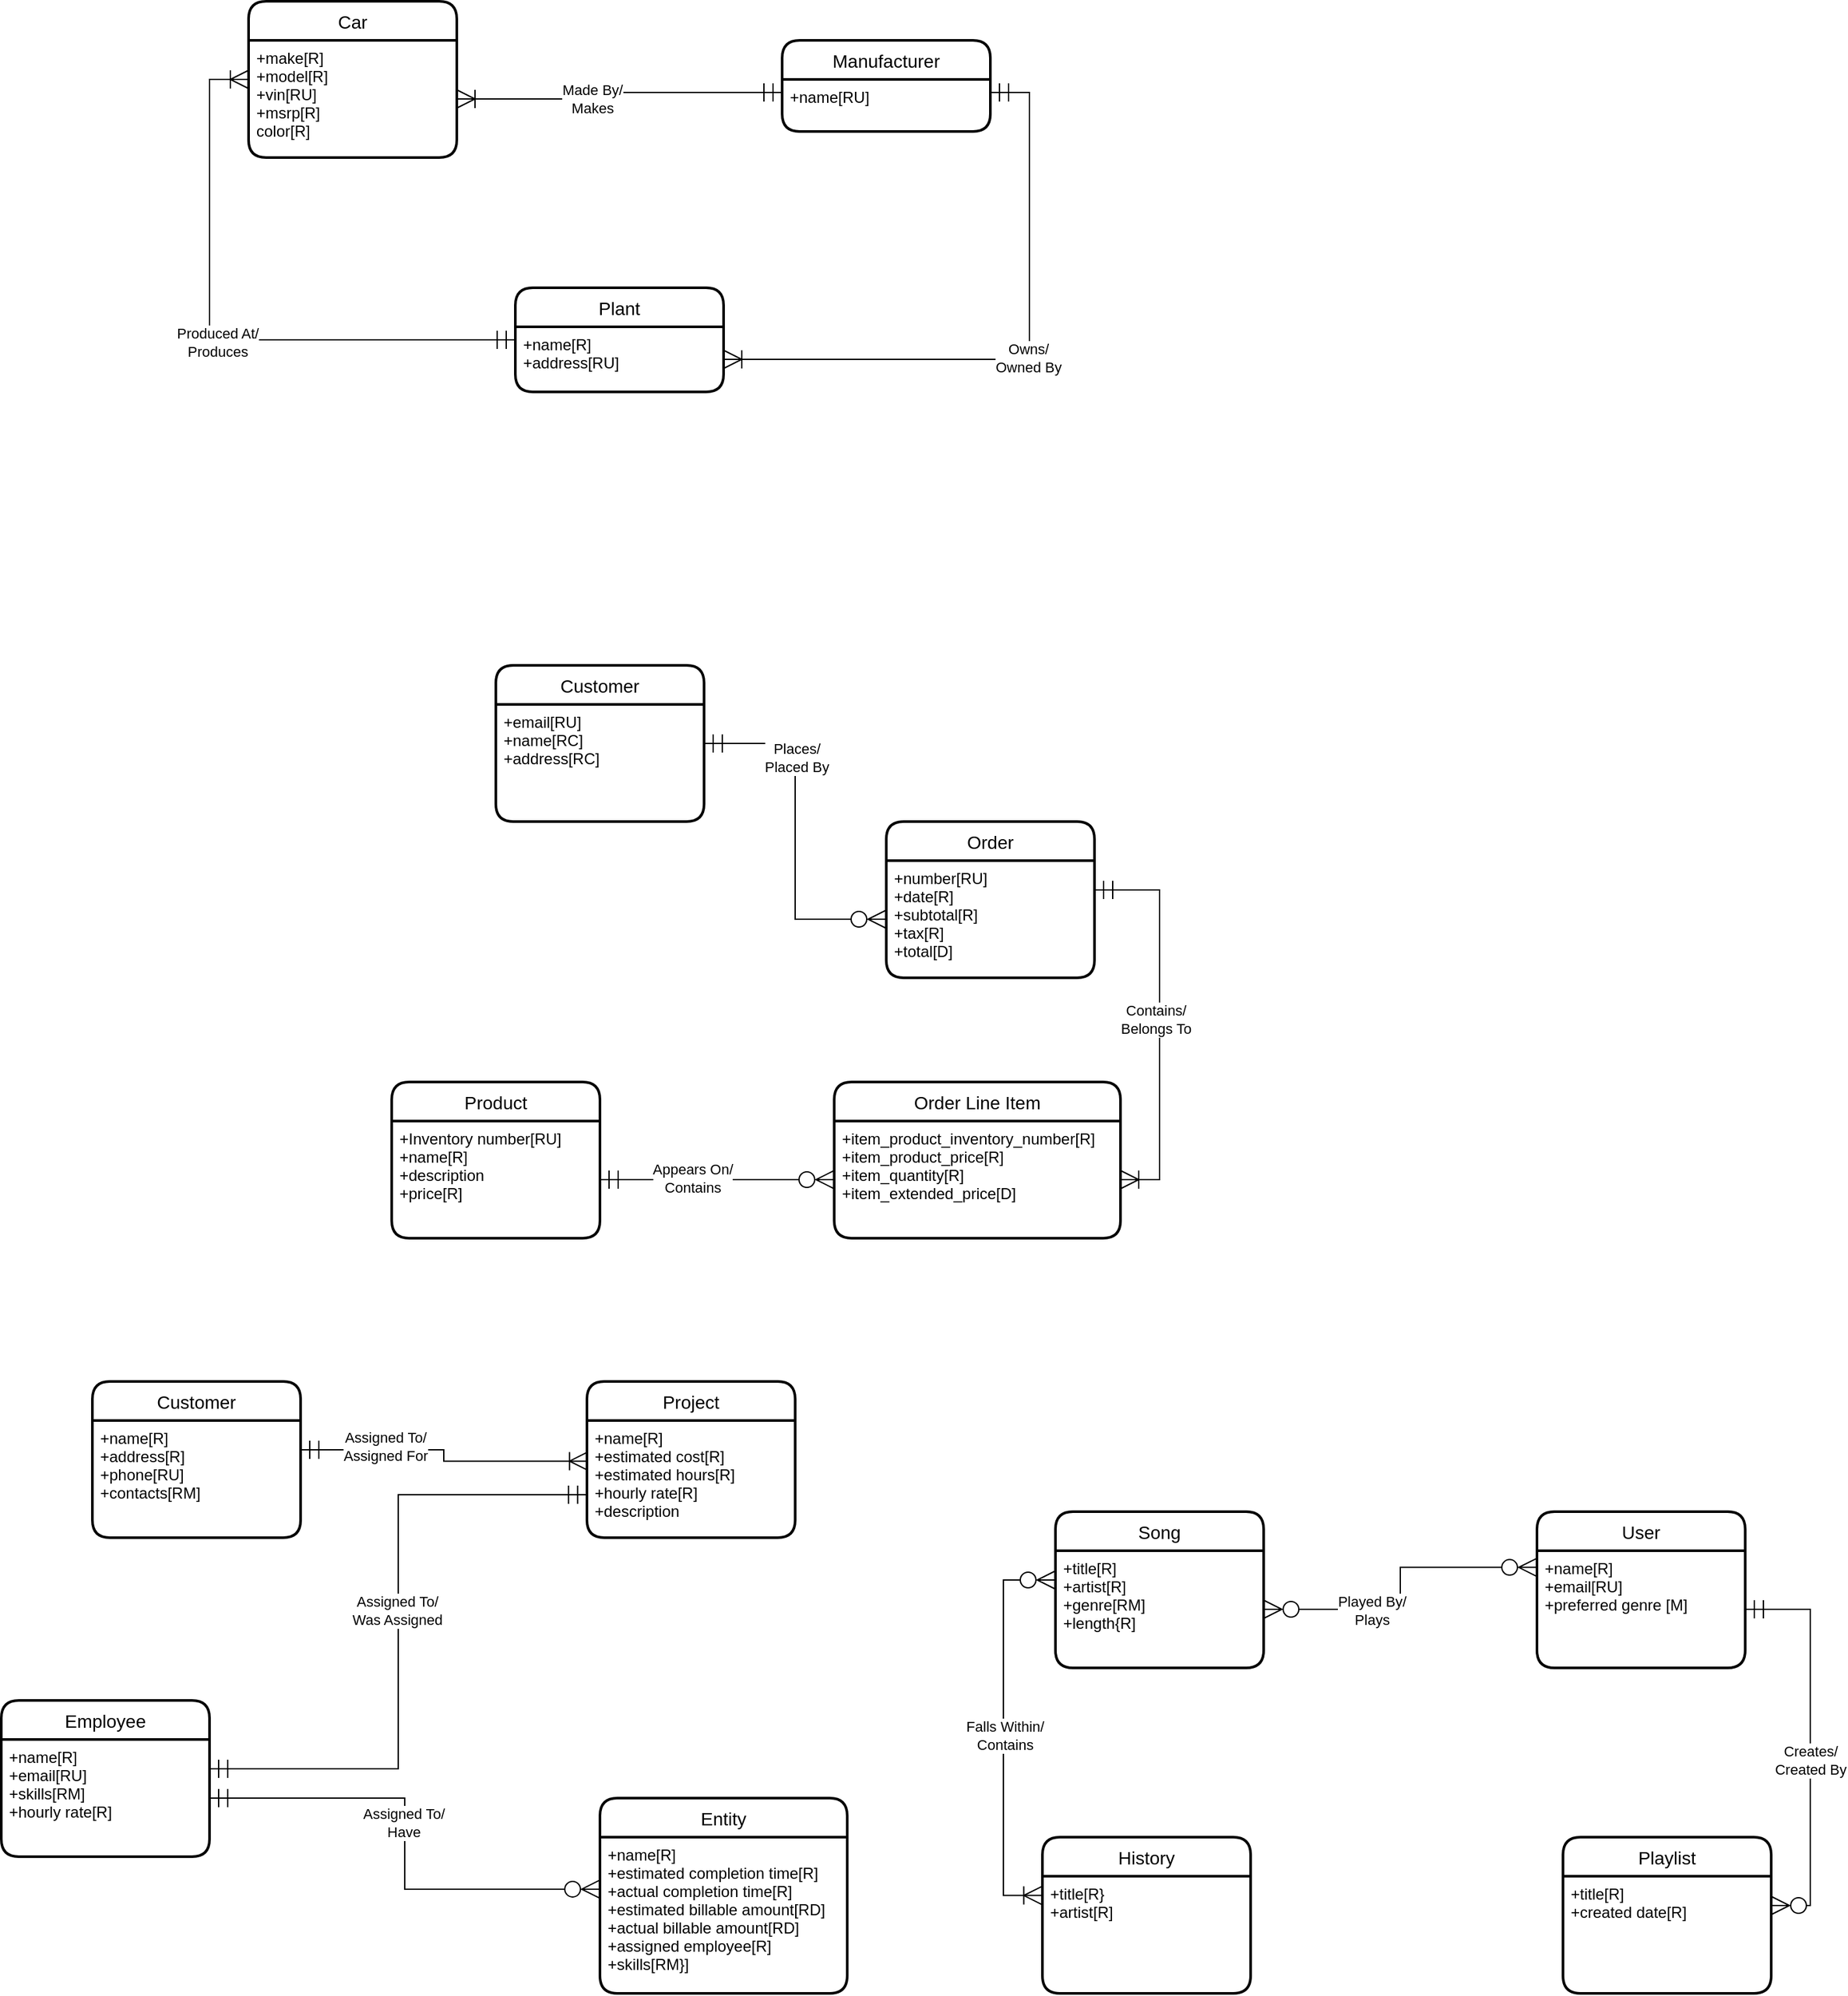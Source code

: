 <mxfile version="20.3.0" type="device" pages="2"><diagram id="OWESX_9ayZpKspptct3L" name="Page-1"><mxGraphModel dx="1886" dy="1736" grid="1" gridSize="10" guides="1" tooltips="1" connect="1" arrows="1" fold="1" page="1" pageScale="1" pageWidth="850" pageHeight="1100" math="0" shadow="0"><root><mxCell id="0"/><mxCell id="1" parent="0"/><mxCell id="CxaC5l-4SRMEqkIMo2Sy-1" value="Song" style="swimlane;childLayout=stackLayout;horizontal=1;startSize=30;horizontalStack=0;rounded=1;fontSize=14;fontStyle=0;strokeWidth=2;resizeParent=0;resizeLast=1;shadow=0;dashed=0;align=center;" parent="1" vertex="1"><mxGeometry x="-10" y="130" width="160" height="120" as="geometry"/></mxCell><mxCell id="CxaC5l-4SRMEqkIMo2Sy-2" value="+title[R]&#10;+artist[R]&#10;+genre[RM]&#10;+length{R]" style="align=left;strokeColor=none;fillColor=none;spacingLeft=4;fontSize=12;verticalAlign=top;resizable=0;rotatable=0;part=1;" parent="CxaC5l-4SRMEqkIMo2Sy-1" vertex="1"><mxGeometry y="30" width="160" height="90" as="geometry"/></mxCell><mxCell id="CxaC5l-4SRMEqkIMo2Sy-3" value="User" style="swimlane;childLayout=stackLayout;horizontal=1;startSize=30;horizontalStack=0;rounded=1;fontSize=14;fontStyle=0;strokeWidth=2;resizeParent=0;resizeLast=1;shadow=0;dashed=0;align=center;" parent="1" vertex="1"><mxGeometry x="360" y="130" width="160" height="120" as="geometry"/></mxCell><mxCell id="CxaC5l-4SRMEqkIMo2Sy-4" value="+name[R]&#10;+email[RU]&#10;+preferred genre [M]&#10;" style="align=left;strokeColor=none;fillColor=none;spacingLeft=4;fontSize=12;verticalAlign=top;resizable=0;rotatable=0;part=1;" parent="CxaC5l-4SRMEqkIMo2Sy-3" vertex="1"><mxGeometry y="30" width="160" height="90" as="geometry"/></mxCell><mxCell id="CxaC5l-4SRMEqkIMo2Sy-7" value="History" style="swimlane;childLayout=stackLayout;horizontal=1;startSize=30;horizontalStack=0;rounded=1;fontSize=14;fontStyle=0;strokeWidth=2;resizeParent=0;resizeLast=1;shadow=0;dashed=0;align=center;" parent="1" vertex="1"><mxGeometry x="-20" y="380" width="160" height="120" as="geometry"/></mxCell><mxCell id="CxaC5l-4SRMEqkIMo2Sy-8" value="+title[R}&#10;+artist[R]" style="align=left;strokeColor=none;fillColor=none;spacingLeft=4;fontSize=12;verticalAlign=top;resizable=0;rotatable=0;part=1;" parent="CxaC5l-4SRMEqkIMo2Sy-7" vertex="1"><mxGeometry y="30" width="160" height="90" as="geometry"/></mxCell><mxCell id="CxaC5l-4SRMEqkIMo2Sy-9" value="Playlist" style="swimlane;childLayout=stackLayout;horizontal=1;startSize=30;horizontalStack=0;rounded=1;fontSize=14;fontStyle=0;strokeWidth=2;resizeParent=0;resizeLast=1;shadow=0;dashed=0;align=center;" parent="1" vertex="1"><mxGeometry x="380" y="380" width="160" height="120" as="geometry"/></mxCell><mxCell id="CxaC5l-4SRMEqkIMo2Sy-10" value="+title[R]&#10;+created date[R]&#10;" style="align=left;strokeColor=none;fillColor=none;spacingLeft=4;fontSize=12;verticalAlign=top;resizable=0;rotatable=0;part=1;" parent="CxaC5l-4SRMEqkIMo2Sy-9" vertex="1"><mxGeometry y="30" width="160" height="90" as="geometry"/></mxCell><mxCell id="CxaC5l-4SRMEqkIMo2Sy-14" style="edgeStyle=orthogonalEdgeStyle;rounded=0;orthogonalLoop=1;jettySize=auto;html=1;exitX=1;exitY=0.5;exitDx=0;exitDy=0;entryX=0;entryY=0.142;entryDx=0;entryDy=0;entryPerimeter=0;startArrow=ERzeroToMany;startFill=0;endArrow=ERzeroToMany;endFill=0;endSize=12;startSize=12;" parent="1" source="CxaC5l-4SRMEqkIMo2Sy-2" target="CxaC5l-4SRMEqkIMo2Sy-4" edge="1"><mxGeometry relative="1" as="geometry"/></mxCell><mxCell id="CxaC5l-4SRMEqkIMo2Sy-15" value="Played By/&lt;br&gt;Plays" style="edgeLabel;html=1;align=center;verticalAlign=middle;resizable=0;points=[];" parent="CxaC5l-4SRMEqkIMo2Sy-14" vertex="1" connectable="0"><mxGeometry x="-0.316" y="-1" relative="1" as="geometry"><mxPoint as="offset"/></mxGeometry></mxCell><mxCell id="CxaC5l-4SRMEqkIMo2Sy-16" style="edgeStyle=orthogonalEdgeStyle;rounded=0;orthogonalLoop=1;jettySize=auto;html=1;exitX=0;exitY=0.25;exitDx=0;exitDy=0;entryX=-0.002;entryY=0.164;entryDx=0;entryDy=0;entryPerimeter=0;startArrow=ERzeroToMany;startFill=0;endArrow=ERoneToMany;endFill=0;startSize=12;endSize=12;" parent="1" source="CxaC5l-4SRMEqkIMo2Sy-2" target="CxaC5l-4SRMEqkIMo2Sy-8" edge="1"><mxGeometry relative="1" as="geometry"/></mxCell><mxCell id="CxaC5l-4SRMEqkIMo2Sy-17" value="Falls Within/&lt;br&gt;Contains" style="edgeLabel;html=1;align=center;verticalAlign=middle;resizable=0;points=[];" parent="CxaC5l-4SRMEqkIMo2Sy-16" vertex="1" connectable="0"><mxGeometry x="0.018" y="1" relative="1" as="geometry"><mxPoint as="offset"/></mxGeometry></mxCell><mxCell id="CxaC5l-4SRMEqkIMo2Sy-18" style="edgeStyle=orthogonalEdgeStyle;rounded=0;orthogonalLoop=1;jettySize=auto;html=1;exitX=1;exitY=0.5;exitDx=0;exitDy=0;entryX=1;entryY=0.25;entryDx=0;entryDy=0;startArrow=ERmandOne;startFill=0;endArrow=ERzeroToMany;endFill=0;startSize=12;endSize=12;" parent="1" source="CxaC5l-4SRMEqkIMo2Sy-4" target="CxaC5l-4SRMEqkIMo2Sy-10" edge="1"><mxGeometry relative="1" as="geometry"/></mxCell><mxCell id="CxaC5l-4SRMEqkIMo2Sy-19" value="Creates/&lt;br&gt;Created By" style="edgeLabel;html=1;align=center;verticalAlign=middle;resizable=0;points=[];" parent="CxaC5l-4SRMEqkIMo2Sy-18" vertex="1" connectable="0"><mxGeometry x="0.078" relative="1" as="geometry"><mxPoint as="offset"/></mxGeometry></mxCell><mxCell id="CxaC5l-4SRMEqkIMo2Sy-30" style="edgeStyle=orthogonalEdgeStyle;rounded=0;orthogonalLoop=1;jettySize=auto;html=1;entryX=0;entryY=0.5;entryDx=0;entryDy=0;startArrow=ERmandOne;startFill=0;endArrow=ERzeroToMany;endFill=0;startSize=12;endSize=12;" parent="1" source="CxaC5l-4SRMEqkIMo2Sy-20" target="CxaC5l-4SRMEqkIMo2Sy-23" edge="1"><mxGeometry relative="1" as="geometry"/></mxCell><mxCell id="CxaC5l-4SRMEqkIMo2Sy-31" value="Places/&lt;br&gt;Placed By" style="edgeLabel;html=1;align=center;verticalAlign=middle;resizable=0;points=[];" parent="CxaC5l-4SRMEqkIMo2Sy-30" vertex="1" connectable="0"><mxGeometry x="-0.41" y="1" relative="1" as="geometry"><mxPoint as="offset"/></mxGeometry></mxCell><mxCell id="CxaC5l-4SRMEqkIMo2Sy-20" value="Customer" style="swimlane;childLayout=stackLayout;horizontal=1;startSize=30;horizontalStack=0;rounded=1;fontSize=14;fontStyle=0;strokeWidth=2;resizeParent=0;resizeLast=1;shadow=0;dashed=0;align=center;" parent="1" vertex="1"><mxGeometry x="-440" y="-520" width="160" height="120" as="geometry"/></mxCell><mxCell id="CxaC5l-4SRMEqkIMo2Sy-21" value="+email[RU]&#10;+name[RC]&#10;+address[RC]" style="align=left;strokeColor=none;fillColor=none;spacingLeft=4;fontSize=12;verticalAlign=top;resizable=0;rotatable=0;part=1;" parent="CxaC5l-4SRMEqkIMo2Sy-20" vertex="1"><mxGeometry y="30" width="160" height="90" as="geometry"/></mxCell><mxCell id="CxaC5l-4SRMEqkIMo2Sy-22" value="Order" style="swimlane;childLayout=stackLayout;horizontal=1;startSize=30;horizontalStack=0;rounded=1;fontSize=14;fontStyle=0;strokeWidth=2;resizeParent=0;resizeLast=1;shadow=0;dashed=0;align=center;" parent="1" vertex="1"><mxGeometry x="-140" y="-400" width="160" height="120" as="geometry"/></mxCell><mxCell id="CxaC5l-4SRMEqkIMo2Sy-23" value="+number[RU]&#10;+date[R]&#10;+subtotal[R]&#10;+tax[R]&#10;+total[D]" style="align=left;strokeColor=none;fillColor=none;spacingLeft=4;fontSize=12;verticalAlign=top;resizable=0;rotatable=0;part=1;" parent="CxaC5l-4SRMEqkIMo2Sy-22" vertex="1"><mxGeometry y="30" width="160" height="90" as="geometry"/></mxCell><mxCell id="CxaC5l-4SRMEqkIMo2Sy-24" value="Order Line Item" style="swimlane;childLayout=stackLayout;horizontal=1;startSize=30;horizontalStack=0;rounded=1;fontSize=14;fontStyle=0;strokeWidth=2;resizeParent=0;resizeLast=1;shadow=0;dashed=0;align=center;" parent="1" vertex="1"><mxGeometry x="-180" y="-200" width="220" height="120" as="geometry"/></mxCell><mxCell id="CxaC5l-4SRMEqkIMo2Sy-25" value="+item_product_inventory_number[R]&#10;+item_product_price[R]&#10;+item_quantity[R]&#10;+item_extended_price[D]" style="align=left;strokeColor=none;fillColor=none;spacingLeft=4;fontSize=12;verticalAlign=top;resizable=0;rotatable=0;part=1;" parent="CxaC5l-4SRMEqkIMo2Sy-24" vertex="1"><mxGeometry y="30" width="220" height="90" as="geometry"/></mxCell><mxCell id="CxaC5l-4SRMEqkIMo2Sy-26" value="Product" style="swimlane;childLayout=stackLayout;horizontal=1;startSize=30;horizontalStack=0;rounded=1;fontSize=14;fontStyle=0;strokeWidth=2;resizeParent=0;resizeLast=1;shadow=0;dashed=0;align=center;" parent="1" vertex="1"><mxGeometry x="-520" y="-200" width="160" height="120" as="geometry"/></mxCell><mxCell id="CxaC5l-4SRMEqkIMo2Sy-27" value="+Inventory number[RU]&#10;+name[R]&#10;+description&#10;+price[R]" style="align=left;strokeColor=none;fillColor=none;spacingLeft=4;fontSize=12;verticalAlign=top;resizable=0;rotatable=0;part=1;" parent="CxaC5l-4SRMEqkIMo2Sy-26" vertex="1"><mxGeometry y="30" width="160" height="90" as="geometry"/></mxCell><mxCell id="CxaC5l-4SRMEqkIMo2Sy-33" style="edgeStyle=orthogonalEdgeStyle;rounded=0;orthogonalLoop=1;jettySize=auto;html=1;entryX=1;entryY=0.5;entryDx=0;entryDy=0;startArrow=ERzeroToMany;startFill=0;endArrow=ERmandOne;endFill=0;startSize=12;endSize=12;" parent="1" source="CxaC5l-4SRMEqkIMo2Sy-25" target="CxaC5l-4SRMEqkIMo2Sy-27" edge="1"><mxGeometry relative="1" as="geometry"/></mxCell><mxCell id="CxaC5l-4SRMEqkIMo2Sy-34" value="Appears On/&lt;br&gt;Contains" style="edgeLabel;html=1;align=center;verticalAlign=middle;resizable=0;points=[];" parent="CxaC5l-4SRMEqkIMo2Sy-33" vertex="1" connectable="0"><mxGeometry x="0.216" y="-1" relative="1" as="geometry"><mxPoint as="offset"/></mxGeometry></mxCell><mxCell id="CxaC5l-4SRMEqkIMo2Sy-56" style="edgeStyle=orthogonalEdgeStyle;rounded=0;orthogonalLoop=1;jettySize=auto;html=1;exitX=1;exitY=0.5;exitDx=0;exitDy=0;entryX=1;entryY=0.25;entryDx=0;entryDy=0;startArrow=ERoneToMany;startFill=0;endArrow=ERmandOne;endFill=0;startSize=12;endSize=12;sourcePerimeterSpacing=0;" parent="1" source="CxaC5l-4SRMEqkIMo2Sy-25" target="CxaC5l-4SRMEqkIMo2Sy-23" edge="1"><mxGeometry relative="1" as="geometry"/></mxCell><mxCell id="CxaC5l-4SRMEqkIMo2Sy-57" value="Contains/&lt;br&gt;Belongs To" style="edgeLabel;html=1;align=center;verticalAlign=middle;resizable=0;points=[];" parent="CxaC5l-4SRMEqkIMo2Sy-56" vertex="1" connectable="0"><mxGeometry x="0.011" y="3" relative="1" as="geometry"><mxPoint as="offset"/></mxGeometry></mxCell><mxCell id="CxaC5l-4SRMEqkIMo2Sy-58" value="Manufacturer" style="swimlane;childLayout=stackLayout;horizontal=1;startSize=30;horizontalStack=0;rounded=1;fontSize=14;fontStyle=0;strokeWidth=2;resizeParent=0;resizeLast=1;shadow=0;dashed=0;align=center;" parent="1" vertex="1"><mxGeometry x="-220" y="-1000" width="160" height="70" as="geometry"/></mxCell><mxCell id="CxaC5l-4SRMEqkIMo2Sy-59" value="+name[RU]" style="align=left;strokeColor=none;fillColor=none;spacingLeft=4;fontSize=12;verticalAlign=top;resizable=0;rotatable=0;part=1;" parent="CxaC5l-4SRMEqkIMo2Sy-58" vertex="1"><mxGeometry y="30" width="160" height="40" as="geometry"/></mxCell><mxCell id="CxaC5l-4SRMEqkIMo2Sy-60" value="Car" style="swimlane;childLayout=stackLayout;horizontal=1;startSize=30;horizontalStack=0;rounded=1;fontSize=14;fontStyle=0;strokeWidth=2;resizeParent=0;resizeLast=1;shadow=0;dashed=0;align=center;" parent="1" vertex="1"><mxGeometry x="-630" y="-1030" width="160" height="120" as="geometry"/></mxCell><mxCell id="CxaC5l-4SRMEqkIMo2Sy-61" value="+make[R]&#10;+model[R]&#10;+vin[RU]&#10;+msrp[R]&#10;color[R]" style="align=left;strokeColor=none;fillColor=none;spacingLeft=4;fontSize=12;verticalAlign=top;resizable=0;rotatable=0;part=1;" parent="CxaC5l-4SRMEqkIMo2Sy-60" vertex="1"><mxGeometry y="30" width="160" height="90" as="geometry"/></mxCell><mxCell id="CxaC5l-4SRMEqkIMo2Sy-78" style="edgeStyle=orthogonalEdgeStyle;rounded=0;orthogonalLoop=1;jettySize=auto;html=1;entryX=0;entryY=0.5;entryDx=0;entryDy=0;startArrow=ERmandOne;startFill=0;endArrow=ERoneToMany;endFill=0;startSize=12;endSize=12;sourcePerimeterSpacing=0;" parent="1" source="CxaC5l-4SRMEqkIMo2Sy-65" target="CxaC5l-4SRMEqkIMo2Sy-60" edge="1"><mxGeometry relative="1" as="geometry"/></mxCell><mxCell id="CxaC5l-4SRMEqkIMo2Sy-79" value="Produced At/&lt;br&gt;Produces" style="edgeLabel;html=1;align=center;verticalAlign=middle;resizable=0;points=[];" parent="CxaC5l-4SRMEqkIMo2Sy-78" vertex="1" connectable="0"><mxGeometry x="-0.012" y="2" relative="1" as="geometry"><mxPoint as="offset"/></mxGeometry></mxCell><mxCell id="CxaC5l-4SRMEqkIMo2Sy-65" value="Plant" style="swimlane;childLayout=stackLayout;horizontal=1;startSize=30;horizontalStack=0;rounded=1;fontSize=14;fontStyle=0;strokeWidth=2;resizeParent=0;resizeLast=1;shadow=0;dashed=0;align=center;" parent="1" vertex="1"><mxGeometry x="-425" y="-810" width="160" height="80" as="geometry"/></mxCell><mxCell id="CxaC5l-4SRMEqkIMo2Sy-66" value="+name[R]&#10;+address[RU]" style="align=left;strokeColor=none;fillColor=none;spacingLeft=4;fontSize=12;verticalAlign=top;resizable=0;rotatable=0;part=1;" parent="CxaC5l-4SRMEqkIMo2Sy-65" vertex="1"><mxGeometry y="30" width="160" height="50" as="geometry"/></mxCell><mxCell id="CxaC5l-4SRMEqkIMo2Sy-70" style="edgeStyle=orthogonalEdgeStyle;rounded=0;orthogonalLoop=1;jettySize=auto;html=1;entryX=0;entryY=0.25;entryDx=0;entryDy=0;startArrow=ERoneToMany;startFill=0;endArrow=ERmandOne;endFill=0;startSize=12;endSize=12;sourcePerimeterSpacing=0;" parent="1" source="CxaC5l-4SRMEqkIMo2Sy-61" target="CxaC5l-4SRMEqkIMo2Sy-59" edge="1"><mxGeometry relative="1" as="geometry"/></mxCell><mxCell id="CxaC5l-4SRMEqkIMo2Sy-75" value="Made By/&lt;br&gt;Makes" style="edgeLabel;html=1;align=center;verticalAlign=middle;resizable=0;points=[];" parent="CxaC5l-4SRMEqkIMo2Sy-70" vertex="1" connectable="0"><mxGeometry x="-0.187" relative="1" as="geometry"><mxPoint as="offset"/></mxGeometry></mxCell><mxCell id="CxaC5l-4SRMEqkIMo2Sy-76" style="edgeStyle=orthogonalEdgeStyle;rounded=0;orthogonalLoop=1;jettySize=auto;html=1;entryX=1;entryY=0.25;entryDx=0;entryDy=0;startArrow=ERoneToMany;startFill=0;endArrow=ERmandOne;endFill=0;startSize=12;endSize=12;sourcePerimeterSpacing=0;" parent="1" source="CxaC5l-4SRMEqkIMo2Sy-66" target="CxaC5l-4SRMEqkIMo2Sy-59" edge="1"><mxGeometry relative="1" as="geometry"/></mxCell><mxCell id="CxaC5l-4SRMEqkIMo2Sy-77" value="Owns/&lt;br&gt;Owned By" style="edgeLabel;html=1;align=center;verticalAlign=middle;resizable=0;points=[];" parent="CxaC5l-4SRMEqkIMo2Sy-76" vertex="1" connectable="0"><mxGeometry x="-0.006" y="1" relative="1" as="geometry"><mxPoint as="offset"/></mxGeometry></mxCell><mxCell id="CxaC5l-4SRMEqkIMo2Sy-80" value="Customer" style="swimlane;childLayout=stackLayout;horizontal=1;startSize=30;horizontalStack=0;rounded=1;fontSize=14;fontStyle=0;strokeWidth=2;resizeParent=0;resizeLast=1;shadow=0;dashed=0;align=center;" parent="1" vertex="1"><mxGeometry x="-750" y="30" width="160" height="120" as="geometry"/></mxCell><mxCell id="CxaC5l-4SRMEqkIMo2Sy-81" value="+name[R]&#10;+address[R]&#10;+phone[RU]&#10;+contacts[RM]" style="align=left;strokeColor=none;fillColor=none;spacingLeft=4;fontSize=12;verticalAlign=top;resizable=0;rotatable=0;part=1;" parent="CxaC5l-4SRMEqkIMo2Sy-80" vertex="1"><mxGeometry y="30" width="160" height="90" as="geometry"/></mxCell><mxCell id="CxaC5l-4SRMEqkIMo2Sy-82" value="Project" style="swimlane;childLayout=stackLayout;horizontal=1;startSize=30;horizontalStack=0;rounded=1;fontSize=14;fontStyle=0;strokeWidth=2;resizeParent=0;resizeLast=1;shadow=0;dashed=0;align=center;" parent="1" vertex="1"><mxGeometry x="-370" y="30" width="160" height="120" as="geometry"/></mxCell><mxCell id="CxaC5l-4SRMEqkIMo2Sy-83" value="+name[R]&#10;+estimated cost[R]&#10;+estimated hours[R]&#10;+hourly rate[R]&#10;+description" style="align=left;strokeColor=none;fillColor=none;spacingLeft=4;fontSize=12;verticalAlign=top;resizable=0;rotatable=0;part=1;" parent="CxaC5l-4SRMEqkIMo2Sy-82" vertex="1"><mxGeometry y="30" width="160" height="90" as="geometry"/></mxCell><mxCell id="CxaC5l-4SRMEqkIMo2Sy-84" value="Employee" style="swimlane;childLayout=stackLayout;horizontal=1;startSize=30;horizontalStack=0;rounded=1;fontSize=14;fontStyle=0;strokeWidth=2;resizeParent=0;resizeLast=1;shadow=0;dashed=0;align=center;" parent="1" vertex="1"><mxGeometry x="-820" y="275" width="160" height="120" as="geometry"/></mxCell><mxCell id="CxaC5l-4SRMEqkIMo2Sy-85" value="+name[R]&#10;+email[RU]&#10;+skills[RM]&#10;+hourly rate[R]" style="align=left;strokeColor=none;fillColor=none;spacingLeft=4;fontSize=12;verticalAlign=top;resizable=0;rotatable=0;part=1;" parent="CxaC5l-4SRMEqkIMo2Sy-84" vertex="1"><mxGeometry y="30" width="160" height="90" as="geometry"/></mxCell><mxCell id="CxaC5l-4SRMEqkIMo2Sy-86" value="Entity" style="swimlane;childLayout=stackLayout;horizontal=1;startSize=30;horizontalStack=0;rounded=1;fontSize=14;fontStyle=0;strokeWidth=2;resizeParent=0;resizeLast=1;shadow=0;dashed=0;align=center;" parent="1" vertex="1"><mxGeometry x="-360" y="350" width="190" height="150" as="geometry"/></mxCell><mxCell id="CxaC5l-4SRMEqkIMo2Sy-87" value="+name[R]&#10;+estimated completion time[R]&#10;+actual completion time[R]&#10;+estimated billable amount[RD]&#10;+actual billable amount[RD]&#10;+assigned employee[R]&#10;+skills[RM}]" style="align=left;strokeColor=none;fillColor=none;spacingLeft=4;fontSize=12;verticalAlign=top;resizable=0;rotatable=0;part=1;" parent="CxaC5l-4SRMEqkIMo2Sy-86" vertex="1"><mxGeometry y="30" width="190" height="120" as="geometry"/></mxCell><mxCell id="CxaC5l-4SRMEqkIMo2Sy-92" style="edgeStyle=orthogonalEdgeStyle;rounded=0;orthogonalLoop=1;jettySize=auto;html=1;exitX=1;exitY=0.25;exitDx=0;exitDy=0;entryX=0.004;entryY=0.347;entryDx=0;entryDy=0;entryPerimeter=0;startArrow=ERmandOne;startFill=0;endArrow=ERoneToMany;endFill=0;startSize=12;endSize=12;sourcePerimeterSpacing=0;" parent="1" source="CxaC5l-4SRMEqkIMo2Sy-81" target="CxaC5l-4SRMEqkIMo2Sy-83" edge="1"><mxGeometry relative="1" as="geometry"/></mxCell><mxCell id="CxaC5l-4SRMEqkIMo2Sy-99" value="Assigned To/&lt;br&gt;Assigned For" style="edgeLabel;html=1;align=center;verticalAlign=middle;resizable=0;points=[];" parent="CxaC5l-4SRMEqkIMo2Sy-92" vertex="1" connectable="0"><mxGeometry x="-0.432" y="3" relative="1" as="geometry"><mxPoint as="offset"/></mxGeometry></mxCell><mxCell id="CxaC5l-4SRMEqkIMo2Sy-95" style="edgeStyle=elbowEdgeStyle;rounded=0;orthogonalLoop=1;jettySize=auto;html=1;exitX=1;exitY=0.5;exitDx=0;exitDy=0;entryX=0;entryY=0.333;entryDx=0;entryDy=0;entryPerimeter=0;startArrow=ERmandOne;startFill=0;endArrow=ERzeroToMany;endFill=0;startSize=12;endSize=12;sourcePerimeterSpacing=0;" parent="1" source="CxaC5l-4SRMEqkIMo2Sy-85" target="CxaC5l-4SRMEqkIMo2Sy-87" edge="1"><mxGeometry relative="1" as="geometry"/></mxCell><mxCell id="CxaC5l-4SRMEqkIMo2Sy-98" value="Assigned To/&lt;br&gt;Have" style="edgeLabel;html=1;align=center;verticalAlign=middle;resizable=0;points=[];" parent="CxaC5l-4SRMEqkIMo2Sy-95" vertex="1" connectable="0"><mxGeometry x="-0.088" y="-1" relative="1" as="geometry"><mxPoint as="offset"/></mxGeometry></mxCell><mxCell id="CxaC5l-4SRMEqkIMo2Sy-96" style="edgeStyle=elbowEdgeStyle;rounded=0;orthogonalLoop=1;jettySize=auto;html=1;exitX=1;exitY=0.25;exitDx=0;exitDy=0;entryX=-0.001;entryY=0.633;entryDx=0;entryDy=0;entryPerimeter=0;startArrow=ERmandOne;startFill=0;endArrow=ERmandOne;endFill=0;startSize=12;endSize=12;sourcePerimeterSpacing=0;" parent="1" source="CxaC5l-4SRMEqkIMo2Sy-85" target="CxaC5l-4SRMEqkIMo2Sy-83" edge="1"><mxGeometry relative="1" as="geometry"/></mxCell><mxCell id="CxaC5l-4SRMEqkIMo2Sy-97" value="Assigned To/&lt;br&gt;Was Assigned" style="edgeLabel;html=1;align=center;verticalAlign=middle;resizable=0;points=[];" parent="CxaC5l-4SRMEqkIMo2Sy-96" vertex="1" connectable="0"><mxGeometry x="0.065" y="1" relative="1" as="geometry"><mxPoint as="offset"/></mxGeometry></mxCell></root></mxGraphModel></diagram><diagram id="Feof5j5CD8cODifF85kC" name="Page-2"><mxGraphModel dx="2736" dy="2836" grid="1" gridSize="10" guides="1" tooltips="1" connect="1" arrows="1" fold="1" page="1" pageScale="1" pageWidth="850" pageHeight="1100" math="0" shadow="0"><root><mxCell id="0"/><mxCell id="1" parent="0"/><mxCell id="rP1FrWzaXC4RZEudhZcQ-1" value="Patient" style="swimlane;childLayout=stackLayout;horizontal=1;startSize=30;horizontalStack=0;rounded=1;fontSize=14;fontStyle=0;strokeWidth=2;resizeParent=0;resizeLast=1;shadow=0;dashed=0;align=center;arcSize=23;" parent="1" vertex="1"><mxGeometry x="-610" y="-795" width="162" height="210" as="geometry"/></mxCell><mxCell id="rP1FrWzaXC4RZEudhZcQ-5" value="+patient_id[RU]&#10;+patient_firstname[R]&#10;  +patient_lastname[R]&#10;  +patient_weight[R]&#10;  +patient_height[R]&#10;  +patient_age[RD]&#10;  +patient_dob[R]&#10;+patient_sex[R]&#10;+patient_doctor_id[R]&#10;+patient_contactNo[R]&#10;+patient_SSN[RU]&#10;  " style="align=left;strokeColor=none;fillColor=none;spacingLeft=4;fontSize=12;verticalAlign=top;resizable=0;rotatable=0;part=1;" parent="rP1FrWzaXC4RZEudhZcQ-1" vertex="1"><mxGeometry y="30" width="162" height="180" as="geometry"/></mxCell><mxCell id="rP1FrWzaXC4RZEudhZcQ-44" value="&#10;  " style="align=left;strokeColor=none;fillColor=none;spacingLeft=4;fontSize=12;verticalAlign=top;resizable=0;rotatable=0;part=1;" parent="rP1FrWzaXC4RZEudhZcQ-1" vertex="1"><mxGeometry y="210" width="162" as="geometry"/></mxCell><mxCell id="rP1FrWzaXC4RZEudhZcQ-8" value="Doctor" style="swimlane;childLayout=stackLayout;horizontal=1;startSize=30;horizontalStack=0;rounded=1;fontSize=14;fontStyle=0;strokeWidth=2;resizeParent=0;resizeLast=1;shadow=0;dashed=0;align=center;" parent="1" vertex="1"><mxGeometry x="-414" y="-1030" width="170" height="160" as="geometry"/></mxCell><mxCell id="rP1FrWzaXC4RZEudhZcQ-9" value="+doctor_name[RU]&#10;+doctor_id[R]&#10;+doctor_contactNo[R]&#10;+doctor_specialization[R]&#10;+doctor_degree[R]&#10;+doctor_JoinDate[R]&#10;+doctor_serviceEndDate[R]&#10; " style="align=left;strokeColor=none;fillColor=none;spacingLeft=4;fontSize=12;verticalAlign=top;resizable=0;rotatable=0;part=1;" parent="rP1FrWzaXC4RZEudhZcQ-8" vertex="1"><mxGeometry y="30" width="170" height="130" as="geometry"/></mxCell><mxCell id="rP1FrWzaXC4RZEudhZcQ-25" value="&#10; " style="align=left;strokeColor=none;fillColor=none;spacingLeft=4;fontSize=12;verticalAlign=top;resizable=0;rotatable=0;part=1;" parent="rP1FrWzaXC4RZEudhZcQ-8" vertex="1"><mxGeometry y="160" width="170" as="geometry"/></mxCell><mxCell id="rP1FrWzaXC4RZEudhZcQ-10" value="appointment" style="swimlane;childLayout=stackLayout;horizontal=1;startSize=30;horizontalStack=0;rounded=1;fontSize=14;fontStyle=0;strokeWidth=2;resizeParent=0;resizeLast=1;shadow=0;dashed=0;align=center;" parent="1" vertex="1"><mxGeometry x="-860" y="-925" width="190" height="130" as="geometry"/></mxCell><mxCell id="rP1FrWzaXC4RZEudhZcQ-11" value="+appointment_id[RU]&#10;+appointment_date[R]&#10;+appointment_time[R]&#10;+appointment_reasonToVisit[R]&#10;+appointment_doctor_id [R]&#10;+appointment_patient_id" style="align=left;strokeColor=none;fillColor=none;spacingLeft=4;fontSize=12;verticalAlign=top;resizable=0;rotatable=0;part=1;" parent="rP1FrWzaXC4RZEudhZcQ-10" vertex="1"><mxGeometry y="30" width="190" height="100" as="geometry"/></mxCell><mxCell id="rP1FrWzaXC4RZEudhZcQ-17" value="medicine" style="swimlane;childLayout=stackLayout;horizontal=1;startSize=30;horizontalStack=0;rounded=1;fontSize=14;fontStyle=0;strokeWidth=2;resizeParent=0;resizeLast=1;shadow=0;dashed=0;align=center;" parent="1" vertex="1"><mxGeometry x="-130" y="-1180" width="190" height="150" as="geometry"/></mxCell><mxCell id="rP1FrWzaXC4RZEudhZcQ-18" value="+medicine_id[RU]&#10;+medicine_name[RU]&#10;+medicine_mfgDate[R]&#10;+medicine_expDate[R]&#10;+medicine_manufacturerName[R]&#10;+medicine_rackNo[R]&#10;+medicine_availableStock[R]&#10; " style="align=left;strokeColor=none;fillColor=none;spacingLeft=4;fontSize=12;verticalAlign=top;resizable=0;rotatable=0;part=1;" parent="rP1FrWzaXC4RZEudhZcQ-17" vertex="1"><mxGeometry y="30" width="190" height="120" as="geometry"/></mxCell><mxCell id="rP1FrWzaXC4RZEudhZcQ-19" value="clinic_review" style="swimlane;childLayout=stackLayout;horizontal=1;startSize=30;horizontalStack=0;rounded=1;fontSize=14;fontStyle=0;strokeWidth=2;resizeParent=0;resizeLast=1;shadow=0;dashed=0;align=center;" parent="1" vertex="1"><mxGeometry x="-90" y="-590" width="190" height="110" as="geometry"/></mxCell><mxCell id="rP1FrWzaXC4RZEudhZcQ-20" value="+clinic_review_id[RU]&#10;+clinic_review_RatingValue&#10;+clinic_review_RatingComment&#10;+clinic_review_patient_id&#10;  " style="align=left;strokeColor=none;fillColor=none;spacingLeft=4;fontSize=12;verticalAlign=top;resizable=0;rotatable=0;part=1;" parent="rP1FrWzaXC4RZEudhZcQ-19" vertex="1"><mxGeometry y="30" width="190" height="80" as="geometry"/></mxCell><mxCell id="rP1FrWzaXC4RZEudhZcQ-21" value="doctor_lookup" style="swimlane;childLayout=stackLayout;horizontal=1;startSize=30;horizontalStack=0;rounded=1;fontSize=14;fontStyle=0;strokeWidth=2;resizeParent=0;resizeLast=1;shadow=0;dashed=0;align=center;" parent="1" vertex="1"><mxGeometry x="-414" y="-1170" width="190" height="70" as="geometry"/></mxCell><mxCell id="rP1FrWzaXC4RZEudhZcQ-22" value="+doctor_name[R]&#10;+concernedService[R]" style="align=left;strokeColor=none;fillColor=none;spacingLeft=4;fontSize=12;verticalAlign=top;resizable=0;rotatable=0;part=1;" parent="rP1FrWzaXC4RZEudhZcQ-21" vertex="1"><mxGeometry y="30" width="190" height="40" as="geometry"/></mxCell><mxCell id="6pS5FBi4LzQ5k-jD8OEv-8" style="edgeStyle=orthogonalEdgeStyle;rounded=0;orthogonalLoop=1;jettySize=auto;html=1;entryX=0.32;entryY=1.075;entryDx=0;entryDy=0;entryPerimeter=0;endArrow=ERmandOne;endFill=0;startArrow=ERoneToMany;startFill=0;endSize=8;targetPerimeterSpacing=8;sourcePerimeterSpacing=6;strokeWidth=1;" parent="1" source="rP1FrWzaXC4RZEudhZcQ-23" target="rP1FrWzaXC4RZEudhZcQ-27" edge="1"><mxGeometry relative="1" as="geometry"><mxPoint x="-795" y="-1260" as="targetPoint"/></mxGeometry></mxCell><mxCell id="rP1FrWzaXC4RZEudhZcQ-23" value="laboratory" style="swimlane;childLayout=stackLayout;horizontal=1;startSize=30;horizontalStack=0;rounded=1;fontSize=14;fontStyle=0;strokeWidth=2;resizeParent=0;resizeLast=1;shadow=0;dashed=0;align=center;" parent="1" vertex="1"><mxGeometry x="-900" y="-1170" width="210" height="181" as="geometry"/></mxCell><mxCell id="rP1FrWzaXC4RZEudhZcQ-24" value="+laboratory_id[RU]&#10;+laboratory_TestPerformed&#10;+laboratory_TestPerfomedBy[R] &#10;+laboratory_Date_Time[R]&#10;+laboratory_reportNo[RU]&#10;+laboratory_reportAvailStatus[R]&#10;+laboratory_doctor_id[R]&#10;+laboratory_patient_id[R]&#10;  " style="align=left;strokeColor=none;fillColor=none;spacingLeft=4;fontSize=12;verticalAlign=top;resizable=0;rotatable=0;part=1;" parent="rP1FrWzaXC4RZEudhZcQ-23" vertex="1"><mxGeometry y="30" width="210" height="151" as="geometry"/></mxCell><mxCell id="rP1FrWzaXC4RZEudhZcQ-26" value="report_lookup" style="swimlane;childLayout=stackLayout;horizontal=1;startSize=30;horizontalStack=0;rounded=1;fontSize=14;fontStyle=0;strokeWidth=2;resizeParent=0;resizeLast=1;shadow=0;dashed=0;align=center;" parent="1" vertex="1"><mxGeometry x="-900" y="-1400" width="190" height="70" as="geometry"/></mxCell><mxCell id="rP1FrWzaXC4RZEudhZcQ-27" value="+report-AvailStatus[R]" style="align=left;strokeColor=none;fillColor=none;spacingLeft=4;fontSize=12;verticalAlign=top;resizable=0;rotatable=0;part=1;" parent="rP1FrWzaXC4RZEudhZcQ-26" vertex="1"><mxGeometry y="30" width="190" height="40" as="geometry"/></mxCell><mxCell id="rP1FrWzaXC4RZEudhZcQ-28" value="insurance_lookup" style="swimlane;childLayout=stackLayout;horizontal=1;startSize=30;horizontalStack=0;rounded=1;fontSize=14;fontStyle=0;strokeWidth=2;resizeParent=0;resizeLast=1;shadow=0;dashed=0;align=center;" parent="1" vertex="1"><mxGeometry x="-790" y="-420" width="190" height="70" as="geometry"/></mxCell><mxCell id="rP1FrWzaXC4RZEudhZcQ-29" value="+insurance_type[R]" style="align=left;strokeColor=none;fillColor=none;spacingLeft=4;fontSize=12;verticalAlign=top;resizable=0;rotatable=0;part=1;" parent="rP1FrWzaXC4RZEudhZcQ-28" vertex="1"><mxGeometry y="30" width="190" height="40" as="geometry"/></mxCell><mxCell id="rP1FrWzaXC4RZEudhZcQ-30" value="insurance" style="swimlane;childLayout=stackLayout;horizontal=1;startSize=30;horizontalStack=0;rounded=1;fontSize=14;fontStyle=0;strokeWidth=2;resizeParent=0;resizeLast=1;shadow=0;dashed=0;align=center;" parent="1" vertex="1"><mxGeometry x="-414" y="-510" width="190" height="150" as="geometry"/></mxCell><mxCell id="rP1FrWzaXC4RZEudhZcQ-31" value="+insurance_id[RU]&#10;+insurance_type[R]&#10;+insurance_PlanName[R]&#10;+insurance_MaturityDate[R]&#10;+insurance_ProviderName[R]&#10;+insurance_ClaimsLeft[R]&#10;+insurance_Patient_id[R]&#10;  " style="align=left;strokeColor=none;fillColor=none;spacingLeft=4;fontSize=12;verticalAlign=top;resizable=0;rotatable=0;part=1;" parent="rP1FrWzaXC4RZEudhZcQ-30" vertex="1"><mxGeometry y="30" width="190" height="120" as="geometry"/></mxCell><mxCell id="rP1FrWzaXC4RZEudhZcQ-33" value="paymentType_lookup" style="swimlane;childLayout=stackLayout;horizontal=1;startSize=30;horizontalStack=0;rounded=1;fontSize=14;fontStyle=0;strokeWidth=2;resizeParent=0;resizeLast=1;shadow=0;dashed=0;align=center;" parent="1" vertex="1"><mxGeometry x="190" y="-780" width="190" height="70" as="geometry"/></mxCell><mxCell id="rP1FrWzaXC4RZEudhZcQ-34" value="+bill_paymentType[R]" style="align=left;strokeColor=none;fillColor=none;spacingLeft=4;fontSize=12;verticalAlign=top;resizable=0;rotatable=0;part=1;" parent="rP1FrWzaXC4RZEudhZcQ-33" vertex="1"><mxGeometry y="30" width="190" height="40" as="geometry"/></mxCell><mxCell id="rP1FrWzaXC4RZEudhZcQ-35" value="staff_designation_lookup" style="swimlane;childLayout=stackLayout;horizontal=1;startSize=30;horizontalStack=0;rounded=1;fontSize=14;fontStyle=0;strokeWidth=2;resizeParent=0;resizeLast=1;shadow=0;dashed=0;align=center;" parent="1" vertex="1"><mxGeometry x="-200" y="-1370" width="190" height="70" as="geometry"/></mxCell><mxCell id="rP1FrWzaXC4RZEudhZcQ-36" value="+staff_desognation[R]" style="align=left;strokeColor=none;fillColor=none;spacingLeft=4;fontSize=12;verticalAlign=top;resizable=0;rotatable=0;part=1;" parent="rP1FrWzaXC4RZEudhZcQ-35" vertex="1"><mxGeometry y="30" width="190" height="40" as="geometry"/></mxCell><mxCell id="rP1FrWzaXC4RZEudhZcQ-39" value="staff" style="swimlane;childLayout=stackLayout;horizontal=1;startSize=30;horizontalStack=0;rounded=1;fontSize=14;fontStyle=0;strokeWidth=2;resizeParent=0;resizeLast=1;shadow=0;dashed=0;align=center;" parent="1" vertex="1"><mxGeometry x="-520" y="-1340" width="190" height="150" as="geometry"/></mxCell><mxCell id="rP1FrWzaXC4RZEudhZcQ-40" value="+staff_id[RU]&#10;  +staff_ssn[R]&#10;  +staff_contactnumber[R]&#10;  +staff_department[R]&#10;+staff_firstname[R]&#10;+staff_lastname[R]&#10;   " style="align=left;strokeColor=none;fillColor=none;spacingLeft=4;fontSize=12;verticalAlign=top;resizable=0;rotatable=0;part=1;" parent="rP1FrWzaXC4RZEudhZcQ-39" vertex="1"><mxGeometry y="30" width="190" height="120" as="geometry"/></mxCell><mxCell id="rP1FrWzaXC4RZEudhZcQ-41" value="Bill" style="swimlane;childLayout=stackLayout;horizontal=1;startSize=30;horizontalStack=0;rounded=1;fontSize=14;fontStyle=0;strokeWidth=2;resizeParent=0;resizeLast=1;shadow=0;dashed=0;align=center;" parent="1" vertex="1"><mxGeometry x="-120" y="-760" width="190" height="140" as="geometry"/></mxCell><mxCell id="rP1FrWzaXC4RZEudhZcQ-42" value="+bill_id[RU]&#10;+bill_date[R]&#10;+bill_payerName[R]&#10;+bill_patient_id[R]&#10;+bill_payment_method_nameR]&#10;+bill_amount[R]&#10;   " style="align=left;strokeColor=none;fillColor=none;spacingLeft=4;fontSize=12;verticalAlign=top;resizable=0;rotatable=0;part=1;" parent="rP1FrWzaXC4RZEudhZcQ-41" vertex="1"><mxGeometry y="30" width="190" height="110" as="geometry"/></mxCell><mxCell id="rP1FrWzaXC4RZEudhZcQ-49" value="" style="edgeStyle=elbowEdgeStyle;fontSize=12;html=1;endArrow=ERoneToMany;rounded=0;startSize=12;endSize=12;targetPerimeterSpacing=-1;entryX=1;entryY=0.75;entryDx=0;entryDy=0;startArrow=ERoneToMany;startFill=0;exitX=0.995;exitY=0.117;exitDx=0;exitDy=0;exitPerimeter=0;" parent="1" source="rP1FrWzaXC4RZEudhZcQ-5" target="rP1FrWzaXC4RZEudhZcQ-9" edge="1"><mxGeometry width="100" height="100" relative="1" as="geometry"><mxPoint x="-240" y="-760" as="sourcePoint"/><mxPoint x="-142" y="-810" as="targetPoint"/><Array as="points"><mxPoint x="-210" y="-900"/></Array></mxGeometry></mxCell><mxCell id="rP1FrWzaXC4RZEudhZcQ-64" value="Visits/&lt;br&gt;visited By" style="edgeLabel;html=1;align=center;verticalAlign=middle;resizable=0;points=[];fontSize=13;" parent="rP1FrWzaXC4RZEudhZcQ-49" vertex="1" connectable="0"><mxGeometry x="-0.012" y="-2" relative="1" as="geometry"><mxPoint as="offset"/></mxGeometry></mxCell><mxCell id="rP1FrWzaXC4RZEudhZcQ-51" value="" style="edgeStyle=entityRelationEdgeStyle;fontSize=12;html=1;endArrow=ERmandOne;startArrow=ERmandOne;rounded=0;startSize=12;endSize=12;targetPerimeterSpacing=-1;entryX=0;entryY=0.25;entryDx=0;entryDy=0;exitX=1;exitY=0.25;exitDx=0;exitDy=0;" parent="1" source="rP1FrWzaXC4RZEudhZcQ-11" target="rP1FrWzaXC4RZEudhZcQ-5" edge="1"><mxGeometry width="100" height="100" relative="1" as="geometry"><mxPoint x="-608" y="-660" as="sourcePoint"/><mxPoint x="-508" y="-760" as="targetPoint"/></mxGeometry></mxCell><mxCell id="rP1FrWzaXC4RZEudhZcQ-52" value="Schedules/&lt;br&gt;Scheduled By" style="edgeLabel;html=1;align=center;verticalAlign=middle;resizable=0;points=[];fontSize=13;" parent="rP1FrWzaXC4RZEudhZcQ-51" vertex="1" connectable="0"><mxGeometry x="-0.011" y="1" relative="1" as="geometry"><mxPoint y="1" as="offset"/></mxGeometry></mxCell><mxCell id="rP1FrWzaXC4RZEudhZcQ-55" value="" style="edgeStyle=entityRelationEdgeStyle;fontSize=12;html=1;endArrow=ERzeroToMany;startArrow=ERmandOne;rounded=0;startSize=12;endSize=12;targetPerimeterSpacing=-1;exitX=1;exitY=0.75;exitDx=0;exitDy=0;entryX=0;entryY=0.25;entryDx=0;entryDy=0;" parent="1" source="rP1FrWzaXC4RZEudhZcQ-5" target="rP1FrWzaXC4RZEudhZcQ-20" edge="1"><mxGeometry width="100" height="100" relative="1" as="geometry"><mxPoint x="-240" y="-670" as="sourcePoint"/><mxPoint x="-90" y="-600" as="targetPoint"/></mxGeometry></mxCell><mxCell id="rP1FrWzaXC4RZEudhZcQ-56" value="reviews/&lt;br&gt;reviewed" style="edgeLabel;html=1;align=center;verticalAlign=middle;resizable=0;points=[];fontSize=13;" parent="rP1FrWzaXC4RZEudhZcQ-55" vertex="1" connectable="0"><mxGeometry x="0.063" y="-2" relative="1" as="geometry"><mxPoint as="offset"/></mxGeometry></mxCell><mxCell id="rP1FrWzaXC4RZEudhZcQ-57" value="" style="edgeStyle=entityRelationEdgeStyle;fontSize=12;html=1;endArrow=ERoneToMany;rounded=0;startSize=12;endSize=12;targetPerimeterSpacing=-1;exitX=1.019;exitY=0.101;exitDx=0;exitDy=0;exitPerimeter=0;entryX=0.004;entryY=0.176;entryDx=0;entryDy=0;entryPerimeter=0;startArrow=ERoneToMany;startFill=0;" parent="1" source="rP1FrWzaXC4RZEudhZcQ-9" target="rP1FrWzaXC4RZEudhZcQ-18" edge="1"><mxGeometry width="100" height="100" relative="1" as="geometry"><mxPoint x="-240" y="-1060" as="sourcePoint"/><mxPoint x="-80" y="-1060" as="targetPoint"/></mxGeometry></mxCell><mxCell id="rP1FrWzaXC4RZEudhZcQ-58" value="prescribes/&lt;br&gt;prescribed by" style="edgeLabel;html=1;align=center;verticalAlign=middle;resizable=0;points=[];fontSize=13;" parent="rP1FrWzaXC4RZEudhZcQ-57" vertex="1" connectable="0"><mxGeometry x="-0.172" y="-2" relative="1" as="geometry"><mxPoint as="offset"/></mxGeometry></mxCell><mxCell id="rP1FrWzaXC4RZEudhZcQ-61" value="" style="edgeStyle=orthogonalEdgeStyle;fontSize=12;html=1;endArrow=ERoneToMany;startArrow=ERzeroToMany;rounded=0;startSize=12;endSize=12;targetPerimeterSpacing=-1;entryX=1.001;entryY=0.86;entryDx=0;entryDy=0;entryPerimeter=0;exitX=1;exitY=0.5;exitDx=0;exitDy=0;" parent="1" edge="1"><mxGeometry width="100" height="100" relative="1" as="geometry"><mxPoint x="-222" y="-440" as="sourcePoint"/><mxPoint x="-239.838" y="-645.2" as="targetPoint"/><Array as="points"><mxPoint x="-202" y="-440"/><mxPoint x="-202" y="-645"/></Array></mxGeometry></mxCell><mxCell id="rP1FrWzaXC4RZEudhZcQ-62" value="owns/&lt;br&gt;owned By" style="edgeLabel;html=1;align=center;verticalAlign=middle;resizable=0;points=[];fontSize=13;" parent="rP1FrWzaXC4RZEudhZcQ-61" vertex="1" connectable="0"><mxGeometry x="0.011" y="1" relative="1" as="geometry"><mxPoint as="offset"/></mxGeometry></mxCell><mxCell id="rP1FrWzaXC4RZEudhZcQ-66" value="" style="edgeStyle=entityRelationEdgeStyle;fontSize=12;html=1;endArrow=ERoneToMany;startArrow=ERoneToMany;rounded=0;startSize=12;endSize=12;targetPerimeterSpacing=-1;entryX=0;entryY=0.25;entryDx=0;entryDy=0;exitX=1;exitY=0.75;exitDx=0;exitDy=0;" parent="1" source="rP1FrWzaXC4RZEudhZcQ-24" target="rP1FrWzaXC4RZEudhZcQ-8" edge="1"><mxGeometry width="100" height="100" relative="1" as="geometry"><mxPoint x="-608" y="-1000" as="sourcePoint"/><mxPoint x="-508" y="-1100" as="targetPoint"/></mxGeometry></mxCell><mxCell id="rP1FrWzaXC4RZEudhZcQ-67" value="suggests/&lt;br&gt;suggested By" style="edgeLabel;html=1;align=center;verticalAlign=middle;resizable=0;points=[];fontSize=13;" parent="rP1FrWzaXC4RZEudhZcQ-66" vertex="1" connectable="0"><mxGeometry x="0.059" y="-2" relative="1" as="geometry"><mxPoint as="offset"/></mxGeometry></mxCell><mxCell id="rP1FrWzaXC4RZEudhZcQ-68" value="" style="edgeStyle=entityRelationEdgeStyle;fontSize=12;html=1;endArrow=ERoneToMany;startArrow=ERmandOne;rounded=0;startSize=12;endSize=12;targetPerimeterSpacing=-1;entryX=0;entryY=0.25;entryDx=0;entryDy=0;" parent="1" source="rP1FrWzaXC4RZEudhZcQ-5" target="rP1FrWzaXC4RZEudhZcQ-42" edge="1"><mxGeometry width="100" height="100" relative="1" as="geometry"><mxPoint x="-240" y="-750" as="sourcePoint"/><mxPoint x="-140" y="-850" as="targetPoint"/></mxGeometry></mxCell><mxCell id="rP1FrWzaXC4RZEudhZcQ-69" value="has/&lt;br&gt;of" style="edgeLabel;html=1;align=center;verticalAlign=middle;resizable=0;points=[];fontSize=13;" parent="rP1FrWzaXC4RZEudhZcQ-68" vertex="1" connectable="0"><mxGeometry x="0.043" y="-1" relative="1" as="geometry"><mxPoint as="offset"/></mxGeometry></mxCell><mxCell id="rP1FrWzaXC4RZEudhZcQ-72" value="" style="edgeStyle=elbowEdgeStyle;fontSize=12;html=1;endArrow=ERoneToMany;startArrow=ERmandOne;rounded=0;startSize=12;endSize=12;targetPerimeterSpacing=-1;entryX=0.004;entryY=0.369;entryDx=0;entryDy=0;entryPerimeter=0;" parent="1" source="rP1FrWzaXC4RZEudhZcQ-24" target="rP1FrWzaXC4RZEudhZcQ-40" edge="1"><mxGeometry width="100" height="100" relative="1" as="geometry"><mxPoint x="-609" y="-1078" as="sourcePoint"/><mxPoint x="-540" y="-1280" as="targetPoint"/></mxGeometry></mxCell><mxCell id="rP1FrWzaXC4RZEudhZcQ-73" value="has/of" style="edgeLabel;html=1;align=center;verticalAlign=middle;resizable=0;points=[];fontSize=13;" parent="rP1FrWzaXC4RZEudhZcQ-72" vertex="1" connectable="0"><mxGeometry x="0.043" y="-1" relative="1" as="geometry"><mxPoint as="offset"/></mxGeometry></mxCell><mxCell id="rP1FrWzaXC4RZEudhZcQ-81" value="" style="fontSize=12;html=1;endArrow=ERoneToMany;rounded=0;startSize=12;endSize=12;targetPerimeterSpacing=-1;entryX=0.5;entryY=0;entryDx=0;entryDy=0;exitX=0.5;exitY=1;exitDx=0;exitDy=0;endFill=0;startArrow=ERmandOne;startFill=0;" parent="1" source="rP1FrWzaXC4RZEudhZcQ-22" target="rP1FrWzaXC4RZEudhZcQ-8" edge="1"><mxGeometry width="100" height="100" relative="1" as="geometry"><mxPoint x="-420" y="-1160" as="sourcePoint"/><mxPoint x="-385.45" y="-1200" as="targetPoint"/></mxGeometry></mxCell><mxCell id="9ywRpcZfrpfZmwidsP1Z-4" value="prescription" style="swimlane;childLayout=stackLayout;horizontal=1;startSize=30;horizontalStack=0;rounded=1;fontSize=14;fontStyle=0;strokeWidth=2;resizeParent=0;resizeLast=1;shadow=0;dashed=0;align=center;" parent="1" vertex="1"><mxGeometry x="-80" y="-970" width="210" height="150" as="geometry"/></mxCell><mxCell id="9ywRpcZfrpfZmwidsP1Z-5" value="+prescription_id[R]&#10;+prescription_Date[R]&#10;+prescription_patient_id[R]&#10;+prescription_doctor_id[R]&#10;+prescription_medicine_id[R,M]&#10;   " style="align=left;strokeColor=none;fillColor=none;spacingLeft=4;fontSize=12;verticalAlign=top;resizable=0;rotatable=0;part=1;" parent="9ywRpcZfrpfZmwidsP1Z-4" vertex="1"><mxGeometry y="30" width="210" height="120" as="geometry"/></mxCell><mxCell id="9ywRpcZfrpfZmwidsP1Z-11" value="" style="edgeStyle=orthogonalEdgeStyle;fontSize=12;html=1;endArrow=ERoneToMany;startArrow=ERmandOne;rounded=0;elbow=vertical;entryX=1;entryY=0.5;entryDx=0;entryDy=0;exitX=1;exitY=0.5;exitDx=0;exitDy=0;" parent="1" source="rP1FrWzaXC4RZEudhZcQ-18" target="9ywRpcZfrpfZmwidsP1Z-5" edge="1"><mxGeometry width="100" height="100" relative="1" as="geometry"><mxPoint x="110" y="-1020" as="sourcePoint"/><mxPoint x="210" y="-1120" as="targetPoint"/><Array as="points"><mxPoint x="160" y="-1090"/><mxPoint x="160" y="-880"/></Array></mxGeometry></mxCell><mxCell id="9ywRpcZfrpfZmwidsP1Z-14" value="prescribes/&lt;br&gt;prescribed By" style="edgeLabel;html=1;align=center;verticalAlign=middle;resizable=0;points=[];" parent="9ywRpcZfrpfZmwidsP1Z-11" vertex="1" connectable="0"><mxGeometry x="0.026" relative="1" as="geometry"><mxPoint as="offset"/></mxGeometry></mxCell><mxCell id="9ywRpcZfrpfZmwidsP1Z-15" value="" style="edgeStyle=orthogonalEdgeStyle;fontSize=12;html=1;endArrow=ERoneToMany;startArrow=ERmandOne;rounded=0;elbow=vertical;exitX=1;exitY=0.5;exitDx=0;exitDy=0;entryX=0;entryY=0.167;entryDx=0;entryDy=0;entryPerimeter=0;startSize=12;endSize=12;targetPerimeterSpacing=12;sourcePerimeterSpacing=12;" parent="1" target="9ywRpcZfrpfZmwidsP1Z-5" edge="1"><mxGeometry width="100" height="100" relative="1" as="geometry"><mxPoint x="-234" y="-970.07" as="sourcePoint"/><mxPoint x="-110" y="-930" as="targetPoint"/><Array as="points"><mxPoint x="-134" y="-970"/><mxPoint x="-134" y="-920"/></Array></mxGeometry></mxCell><mxCell id="9ywRpcZfrpfZmwidsP1Z-16" value="given by/&lt;br&gt;gives" style="edgeLabel;html=1;align=center;verticalAlign=middle;resizable=0;points=[];" parent="9ywRpcZfrpfZmwidsP1Z-15" vertex="1" connectable="0"><mxGeometry x="0.026" relative="1" as="geometry"><mxPoint as="offset"/></mxGeometry></mxCell><mxCell id="9ywRpcZfrpfZmwidsP1Z-17" value="" style="edgeStyle=entityRelationEdgeStyle;fontSize=12;html=1;endArrow=ERoneToMany;startArrow=ERmandOne;rounded=0;startSize=12;endSize=12;targetPerimeterSpacing=-1;exitX=1;exitY=0.25;exitDx=0;exitDy=0;" parent="1" source="rP1FrWzaXC4RZEudhZcQ-5" target="9ywRpcZfrpfZmwidsP1Z-5" edge="1"><mxGeometry width="100" height="100" relative="1" as="geometry"><mxPoint x="-224" y="-760" as="sourcePoint"/><mxPoint x="-104" y="-712.5" as="targetPoint"/></mxGeometry></mxCell><mxCell id="9ywRpcZfrpfZmwidsP1Z-18" value="has/&lt;br&gt;of" style="edgeLabel;html=1;align=center;verticalAlign=middle;resizable=0;points=[];fontSize=13;" parent="9ywRpcZfrpfZmwidsP1Z-17" vertex="1" connectable="0"><mxGeometry x="0.043" y="-1" relative="1" as="geometry"><mxPoint as="offset"/></mxGeometry></mxCell><mxCell id="6pS5FBi4LzQ5k-jD8OEv-1" value="" style="edgeStyle=entityRelationEdgeStyle;fontSize=12;html=1;endArrow=ERoneToMany;startArrow=ERmandOne;rounded=0;" parent="1" source="rP1FrWzaXC4RZEudhZcQ-36" target="rP1FrWzaXC4RZEudhZcQ-40" edge="1"><mxGeometry width="100" height="100" relative="1" as="geometry"><mxPoint x="-260" y="-1290" as="sourcePoint"/><mxPoint x="-200" y="-1410" as="targetPoint"/></mxGeometry></mxCell><mxCell id="6pS5FBi4LzQ5k-jD8OEv-3" value="" style="edgeStyle=entityRelationEdgeStyle;fontSize=12;html=1;endArrow=ERoneToMany;startArrow=ERmandOne;rounded=0;entryX=1;entryY=0.5;entryDx=0;entryDy=0;exitX=0;exitY=0.75;exitDx=0;exitDy=0;" parent="1" source="rP1FrWzaXC4RZEudhZcQ-34" target="rP1FrWzaXC4RZEudhZcQ-42" edge="1"><mxGeometry width="100" height="100" relative="1" as="geometry"><mxPoint x="270" y="-690" as="sourcePoint"/><mxPoint x="30" y="-750" as="targetPoint"/></mxGeometry></mxCell><mxCell id="6pS5FBi4LzQ5k-jD8OEv-5" value="" style="edgeStyle=entityRelationEdgeStyle;fontSize=12;html=1;endArrow=ERoneToMany;startArrow=ERmandOne;rounded=0;entryX=0;entryY=0.25;entryDx=0;entryDy=0;" parent="1" target="rP1FrWzaXC4RZEudhZcQ-30" edge="1"><mxGeometry width="100" height="100" relative="1" as="geometry"><mxPoint x="-600" y="-380" as="sourcePoint"/><mxPoint x="-440" y="-480" as="targetPoint"/></mxGeometry></mxCell><mxCell id="AQlDAoxW7H5LeJOssz_V-4" value="" style="edgeStyle=entityRelationEdgeStyle;fontSize=12;html=1;endArrow=ERoneToMany;startArrow=ERmandOne;rounded=0;" edge="1" parent="1" target="rP1FrWzaXC4RZEudhZcQ-9"><mxGeometry width="100" height="100" relative="1" as="geometry"><mxPoint x="-670" y="-889" as="sourcePoint"/><mxPoint x="-510" y="-950" as="targetPoint"/></mxGeometry></mxCell><mxCell id="AQlDAoxW7H5LeJOssz_V-5" value="with/has&lt;br&gt;" style="edgeLabel;html=1;align=center;verticalAlign=middle;resizable=0;points=[];" vertex="1" connectable="0" parent="AQlDAoxW7H5LeJOssz_V-4"><mxGeometry x="-0.021" y="3" relative="1" as="geometry"><mxPoint as="offset"/></mxGeometry></mxCell></root></mxGraphModel></diagram></mxfile>